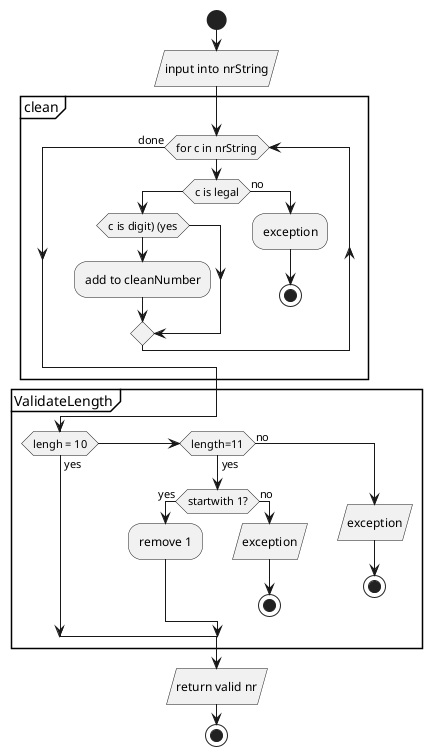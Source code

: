 @startuml
start
:input into nrString/
'clean and validate content
partition clean {
while (for c in nrString)
    if (c is legal)
        if (c is digit) (yes)
            :add to cleanNumber;
        endif
    else (no)
        :exception;
        stop
    endif
endwhile (done)

}
'validate length
partition ValidateLength {
    if (lengh = 10) then (yes)

    elseif(length=11) then (yes)
        if(startwith 1?) then (yes)
            :remove 1;
        else (no)
            :exception/
            stop
        endif
    else (no)
        :exception/
         stop
    endif
}
:return valid nr/
stop
@enduml
/'
If the phone number is less than 10 digits assume that it is bad number
If the phone number is 10 digits assume that it is good
If the phone number is 11 digits and the first number is 1, trim the 1 and use the last 10 digits
If the phone number is 11 digits and the first number is not 1, then it is a bad number
If the phone number is more than 11 digits assume that it is a bad number
Illegal character in phone number. Only digits, spaces, parentheses, hyphens or dots accepted.";
'/